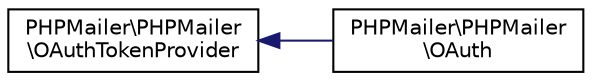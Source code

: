 digraph "Representación gráfica de la clase"
{
 // LATEX_PDF_SIZE
  edge [fontname="Helvetica",fontsize="10",labelfontname="Helvetica",labelfontsize="10"];
  node [fontname="Helvetica",fontsize="10",shape=record];
  rankdir="LR";
  Node0 [label="PHPMailer\\PHPMailer\l\\OAuthTokenProvider",height=0.2,width=0.4,color="black", fillcolor="white", style="filled",URL="$interface_p_h_p_mailer_1_1_p_h_p_mailer_1_1_o_auth_token_provider.html",tooltip=" "];
  Node0 -> Node1 [dir="back",color="midnightblue",fontsize="10",style="solid",fontname="Helvetica"];
  Node1 [label="PHPMailer\\PHPMailer\l\\OAuth",height=0.2,width=0.4,color="black", fillcolor="white", style="filled",URL="$class_p_h_p_mailer_1_1_p_h_p_mailer_1_1_o_auth.html",tooltip=" "];
}
